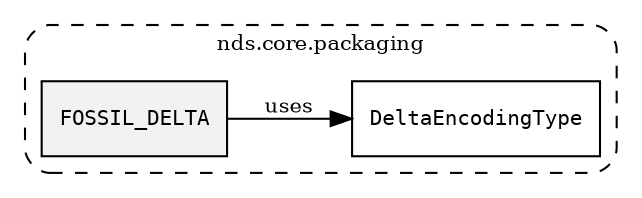 /**
 * This dot file creates symbol collaboration diagram for FOSSIL_DELTA.
 */
digraph ZSERIO
{
    node [shape=box, fontsize=10];
    rankdir="LR";
    fontsize=10;
    tooltip="FOSSIL_DELTA collaboration diagram";

    subgraph "cluster_nds.core.packaging"
    {
        style="dashed, rounded";
        label="nds.core.packaging";
        tooltip="Package nds.core.packaging";
        href="../../../content/packages/nds.core.packaging.html#Package-nds-core-packaging";
        target="_parent";

        "FOSSIL_DELTA" [style="filled", fillcolor="#0000000D", target="_parent", label=<<font face="monospace"><table align="center" border="0" cellspacing="0" cellpadding="0"><tr><td href="../../../content/packages/nds.core.packaging.html#Constant-FOSSIL_DELTA" title="Constant defined in nds.core.packaging">FOSSIL_DELTA</td></tr></table></font>>];
        "DeltaEncodingType" [target="_parent", label=<<font face="monospace"><table align="center" border="0" cellspacing="0" cellpadding="0"><tr><td href="../../../content/packages/nds.core.packaging.html#Subtype-DeltaEncodingType" title="Subtype defined in nds.core.packaging">DeltaEncodingType</td></tr></table></font>>];
    }

    "FOSSIL_DELTA" -> "DeltaEncodingType" [label="uses", fontsize=10];
}
